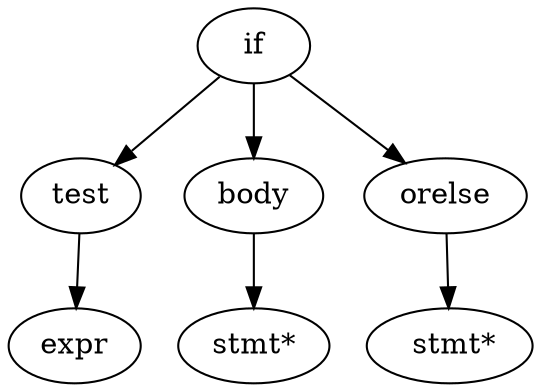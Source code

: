 digraph name{
	if -> test;
	if -> body;
	if -> orelse;
	test -> expr;
	body -> "stmt*";
	orelse -> " stmt*";
	}